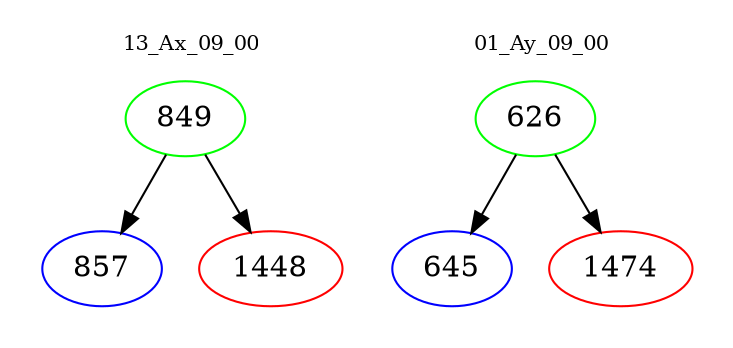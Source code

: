digraph{
subgraph cluster_0 {
color = white
label = "13_Ax_09_00";
fontsize=10;
T0_849 [label="849", color="green"]
T0_849 -> T0_857 [color="black"]
T0_857 [label="857", color="blue"]
T0_849 -> T0_1448 [color="black"]
T0_1448 [label="1448", color="red"]
}
subgraph cluster_1 {
color = white
label = "01_Ay_09_00";
fontsize=10;
T1_626 [label="626", color="green"]
T1_626 -> T1_645 [color="black"]
T1_645 [label="645", color="blue"]
T1_626 -> T1_1474 [color="black"]
T1_1474 [label="1474", color="red"]
}
}
